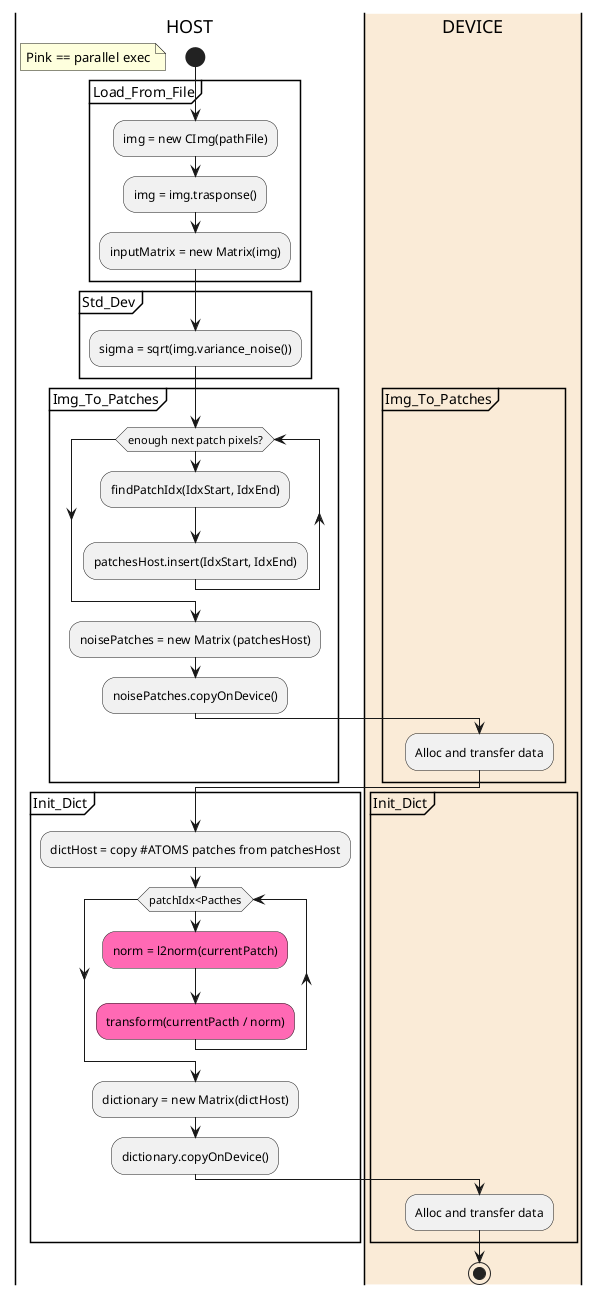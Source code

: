 @startuml InitializationDiagram
|HOST|
start
floating note: Pink == parallel exec

partition Load_From_File {
    :img = new CImg(pathFile);
    :img = img.trasponse();
    :inputMatrix = new Matrix(img); 
}

partition Std_Dev {
    :sigma = sqrt(img.variance_noise());
}
partition Img_To_Patches {
    while (enough next patch pixels?)
        :findPatchIdx(IdxStart, IdxEnd);
        :patchesHost.insert(IdxStart, IdxEnd);
    endwhile
    :noisePatches = new Matrix (patchesHost);
    :noisePatches.copyOnDevice();
    |#AntiqueWhite|DEVICE|
    :Alloc and transfer data;
}

partition Init_Dict {
    |HOST|
    :dictHost = copy #ATOMS patches from patchesHost;
    while (patchIdx<Pacthes)
            #HotPink:norm = l2norm(currentPatch);
            #HotPink:transform(currentPacth / norm);
    endwhile
    :dictionary = new Matrix(dictHost);
    :dictionary.copyOnDevice();
    |#AntiqueWhite|DEVICE|
    :Alloc and transfer data;
}
stop

@enduml